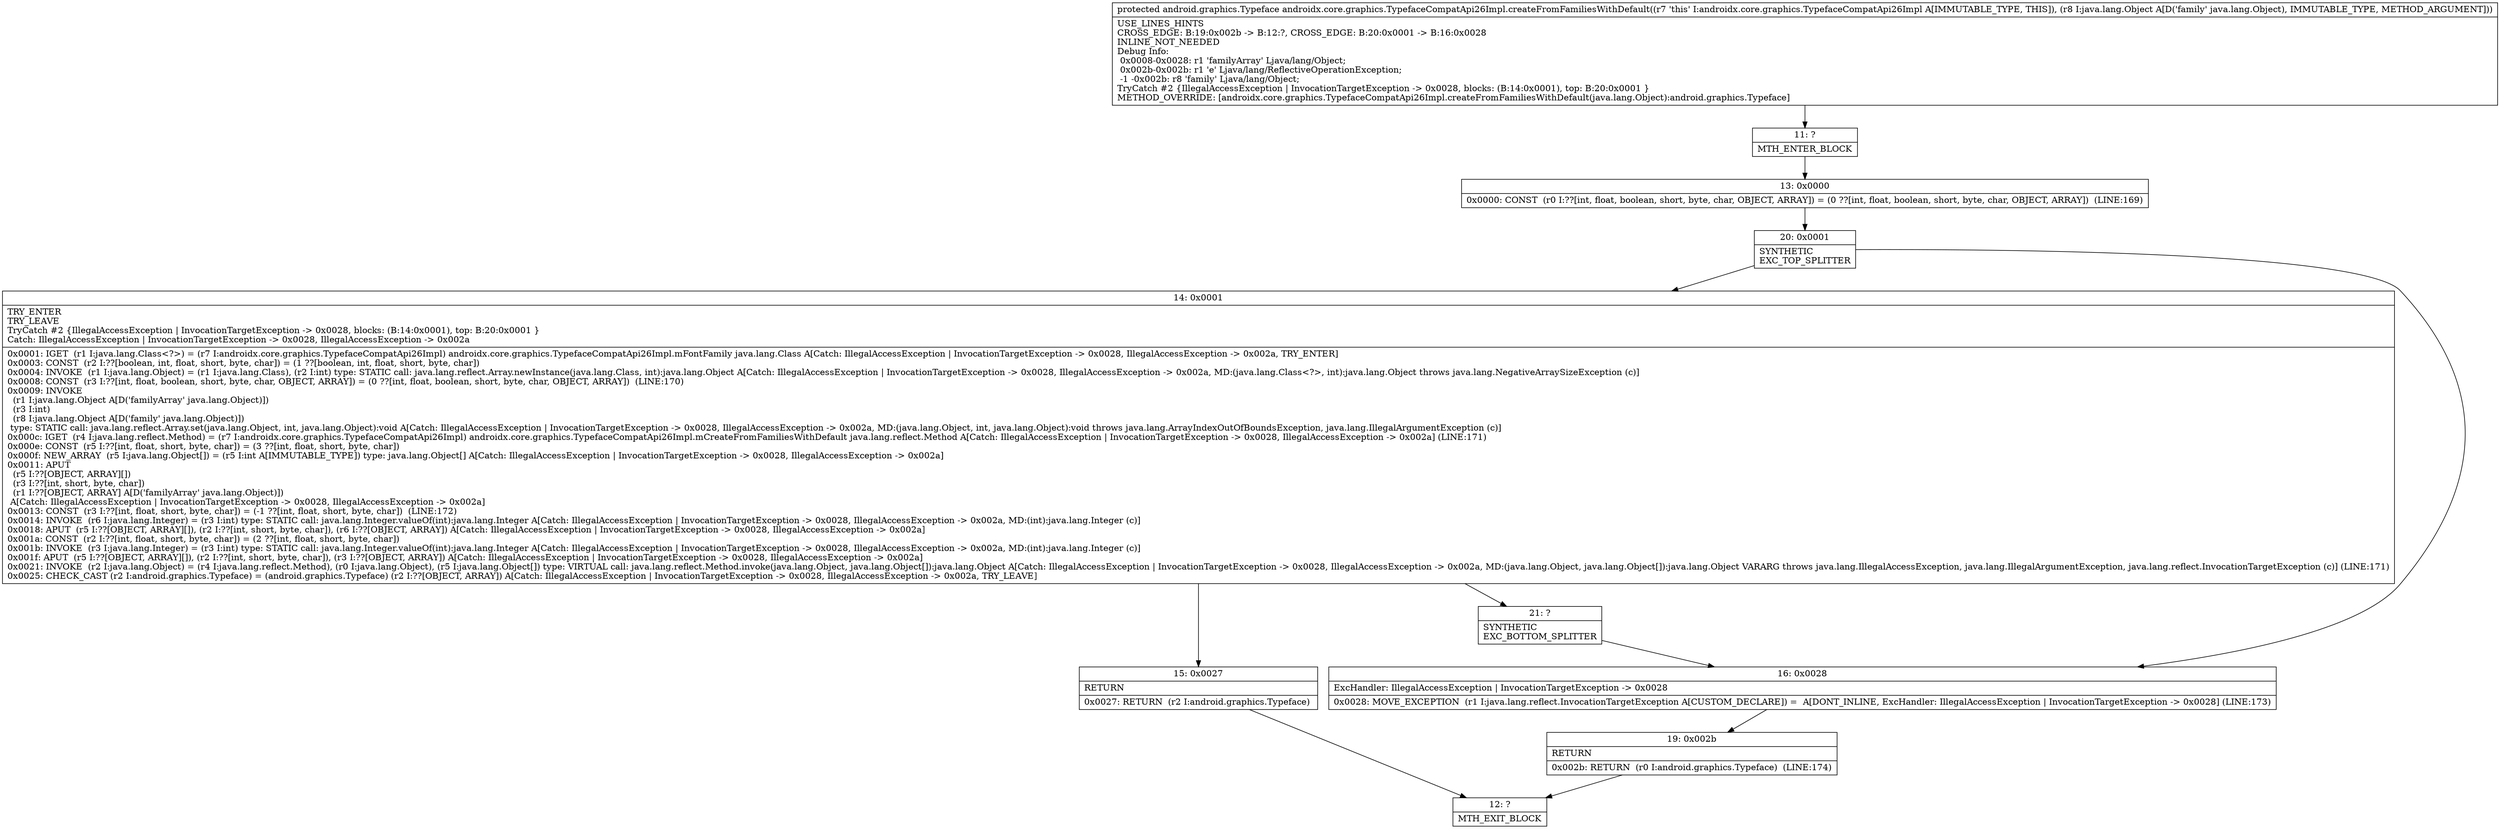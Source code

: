 digraph "CFG forandroidx.core.graphics.TypefaceCompatApi26Impl.createFromFamiliesWithDefault(Ljava\/lang\/Object;)Landroid\/graphics\/Typeface;" {
Node_11 [shape=record,label="{11\:\ ?|MTH_ENTER_BLOCK\l}"];
Node_13 [shape=record,label="{13\:\ 0x0000|0x0000: CONST  (r0 I:??[int, float, boolean, short, byte, char, OBJECT, ARRAY]) = (0 ??[int, float, boolean, short, byte, char, OBJECT, ARRAY])  (LINE:169)\l}"];
Node_20 [shape=record,label="{20\:\ 0x0001|SYNTHETIC\lEXC_TOP_SPLITTER\l}"];
Node_14 [shape=record,label="{14\:\ 0x0001|TRY_ENTER\lTRY_LEAVE\lTryCatch #2 \{IllegalAccessException \| InvocationTargetException \-\> 0x0028, blocks: (B:14:0x0001), top: B:20:0x0001 \}\lCatch: IllegalAccessException \| InvocationTargetException \-\> 0x0028, IllegalAccessException \-\> 0x002a\l|0x0001: IGET  (r1 I:java.lang.Class\<?\>) = (r7 I:androidx.core.graphics.TypefaceCompatApi26Impl) androidx.core.graphics.TypefaceCompatApi26Impl.mFontFamily java.lang.Class A[Catch: IllegalAccessException \| InvocationTargetException \-\> 0x0028, IllegalAccessException \-\> 0x002a, TRY_ENTER]\l0x0003: CONST  (r2 I:??[boolean, int, float, short, byte, char]) = (1 ??[boolean, int, float, short, byte, char]) \l0x0004: INVOKE  (r1 I:java.lang.Object) = (r1 I:java.lang.Class), (r2 I:int) type: STATIC call: java.lang.reflect.Array.newInstance(java.lang.Class, int):java.lang.Object A[Catch: IllegalAccessException \| InvocationTargetException \-\> 0x0028, IllegalAccessException \-\> 0x002a, MD:(java.lang.Class\<?\>, int):java.lang.Object throws java.lang.NegativeArraySizeException (c)]\l0x0008: CONST  (r3 I:??[int, float, boolean, short, byte, char, OBJECT, ARRAY]) = (0 ??[int, float, boolean, short, byte, char, OBJECT, ARRAY])  (LINE:170)\l0x0009: INVOKE  \l  (r1 I:java.lang.Object A[D('familyArray' java.lang.Object)])\l  (r3 I:int)\l  (r8 I:java.lang.Object A[D('family' java.lang.Object)])\l type: STATIC call: java.lang.reflect.Array.set(java.lang.Object, int, java.lang.Object):void A[Catch: IllegalAccessException \| InvocationTargetException \-\> 0x0028, IllegalAccessException \-\> 0x002a, MD:(java.lang.Object, int, java.lang.Object):void throws java.lang.ArrayIndexOutOfBoundsException, java.lang.IllegalArgumentException (c)]\l0x000c: IGET  (r4 I:java.lang.reflect.Method) = (r7 I:androidx.core.graphics.TypefaceCompatApi26Impl) androidx.core.graphics.TypefaceCompatApi26Impl.mCreateFromFamiliesWithDefault java.lang.reflect.Method A[Catch: IllegalAccessException \| InvocationTargetException \-\> 0x0028, IllegalAccessException \-\> 0x002a] (LINE:171)\l0x000e: CONST  (r5 I:??[int, float, short, byte, char]) = (3 ??[int, float, short, byte, char]) \l0x000f: NEW_ARRAY  (r5 I:java.lang.Object[]) = (r5 I:int A[IMMUTABLE_TYPE]) type: java.lang.Object[] A[Catch: IllegalAccessException \| InvocationTargetException \-\> 0x0028, IllegalAccessException \-\> 0x002a]\l0x0011: APUT  \l  (r5 I:??[OBJECT, ARRAY][])\l  (r3 I:??[int, short, byte, char])\l  (r1 I:??[OBJECT, ARRAY] A[D('familyArray' java.lang.Object)])\l A[Catch: IllegalAccessException \| InvocationTargetException \-\> 0x0028, IllegalAccessException \-\> 0x002a]\l0x0013: CONST  (r3 I:??[int, float, short, byte, char]) = (\-1 ??[int, float, short, byte, char])  (LINE:172)\l0x0014: INVOKE  (r6 I:java.lang.Integer) = (r3 I:int) type: STATIC call: java.lang.Integer.valueOf(int):java.lang.Integer A[Catch: IllegalAccessException \| InvocationTargetException \-\> 0x0028, IllegalAccessException \-\> 0x002a, MD:(int):java.lang.Integer (c)]\l0x0018: APUT  (r5 I:??[OBJECT, ARRAY][]), (r2 I:??[int, short, byte, char]), (r6 I:??[OBJECT, ARRAY]) A[Catch: IllegalAccessException \| InvocationTargetException \-\> 0x0028, IllegalAccessException \-\> 0x002a]\l0x001a: CONST  (r2 I:??[int, float, short, byte, char]) = (2 ??[int, float, short, byte, char]) \l0x001b: INVOKE  (r3 I:java.lang.Integer) = (r3 I:int) type: STATIC call: java.lang.Integer.valueOf(int):java.lang.Integer A[Catch: IllegalAccessException \| InvocationTargetException \-\> 0x0028, IllegalAccessException \-\> 0x002a, MD:(int):java.lang.Integer (c)]\l0x001f: APUT  (r5 I:??[OBJECT, ARRAY][]), (r2 I:??[int, short, byte, char]), (r3 I:??[OBJECT, ARRAY]) A[Catch: IllegalAccessException \| InvocationTargetException \-\> 0x0028, IllegalAccessException \-\> 0x002a]\l0x0021: INVOKE  (r2 I:java.lang.Object) = (r4 I:java.lang.reflect.Method), (r0 I:java.lang.Object), (r5 I:java.lang.Object[]) type: VIRTUAL call: java.lang.reflect.Method.invoke(java.lang.Object, java.lang.Object[]):java.lang.Object A[Catch: IllegalAccessException \| InvocationTargetException \-\> 0x0028, IllegalAccessException \-\> 0x002a, MD:(java.lang.Object, java.lang.Object[]):java.lang.Object VARARG throws java.lang.IllegalAccessException, java.lang.IllegalArgumentException, java.lang.reflect.InvocationTargetException (c)] (LINE:171)\l0x0025: CHECK_CAST (r2 I:android.graphics.Typeface) = (android.graphics.Typeface) (r2 I:??[OBJECT, ARRAY]) A[Catch: IllegalAccessException \| InvocationTargetException \-\> 0x0028, IllegalAccessException \-\> 0x002a, TRY_LEAVE]\l}"];
Node_15 [shape=record,label="{15\:\ 0x0027|RETURN\l|0x0027: RETURN  (r2 I:android.graphics.Typeface) \l}"];
Node_12 [shape=record,label="{12\:\ ?|MTH_EXIT_BLOCK\l}"];
Node_21 [shape=record,label="{21\:\ ?|SYNTHETIC\lEXC_BOTTOM_SPLITTER\l}"];
Node_16 [shape=record,label="{16\:\ 0x0028|ExcHandler: IllegalAccessException \| InvocationTargetException \-\> 0x0028\l|0x0028: MOVE_EXCEPTION  (r1 I:java.lang.reflect.InvocationTargetException A[CUSTOM_DECLARE]) =  A[DONT_INLINE, ExcHandler: IllegalAccessException \| InvocationTargetException \-\> 0x0028] (LINE:173)\l}"];
Node_19 [shape=record,label="{19\:\ 0x002b|RETURN\l|0x002b: RETURN  (r0 I:android.graphics.Typeface)  (LINE:174)\l}"];
MethodNode[shape=record,label="{protected android.graphics.Typeface androidx.core.graphics.TypefaceCompatApi26Impl.createFromFamiliesWithDefault((r7 'this' I:androidx.core.graphics.TypefaceCompatApi26Impl A[IMMUTABLE_TYPE, THIS]), (r8 I:java.lang.Object A[D('family' java.lang.Object), IMMUTABLE_TYPE, METHOD_ARGUMENT]))  | USE_LINES_HINTS\lCROSS_EDGE: B:19:0x002b \-\> B:12:?, CROSS_EDGE: B:20:0x0001 \-\> B:16:0x0028\lINLINE_NOT_NEEDED\lDebug Info:\l  0x0008\-0x0028: r1 'familyArray' Ljava\/lang\/Object;\l  0x002b\-0x002b: r1 'e' Ljava\/lang\/ReflectiveOperationException;\l  \-1 \-0x002b: r8 'family' Ljava\/lang\/Object;\lTryCatch #2 \{IllegalAccessException \| InvocationTargetException \-\> 0x0028, blocks: (B:14:0x0001), top: B:20:0x0001 \}\lMETHOD_OVERRIDE: [androidx.core.graphics.TypefaceCompatApi26Impl.createFromFamiliesWithDefault(java.lang.Object):android.graphics.Typeface]\l}"];
MethodNode -> Node_11;Node_11 -> Node_13;
Node_13 -> Node_20;
Node_20 -> Node_14;
Node_20 -> Node_16;
Node_14 -> Node_15;
Node_14 -> Node_21;
Node_15 -> Node_12;
Node_21 -> Node_16;
Node_16 -> Node_19;
Node_19 -> Node_12;
}


